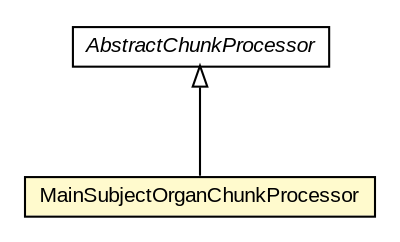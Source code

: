 #!/usr/local/bin/dot
#
# Class diagram 
# Generated by UMLGraph version R5_6-24-gf6e263 (http://www.umlgraph.org/)
#

digraph G {
	edge [fontname="arial",fontsize=10,labelfontname="arial",labelfontsize=10];
	node [fontname="arial",fontsize=10,shape=plaintext];
	nodesep=0.25;
	ranksep=0.5;
	// edu.arizona.biosemantics.semanticmarkup.markupelement.description.ling.extract.AbstractChunkProcessor
	c98358 [label=<<table title="edu.arizona.biosemantics.semanticmarkup.markupelement.description.ling.extract.AbstractChunkProcessor" border="0" cellborder="1" cellspacing="0" cellpadding="2" port="p" href="../AbstractChunkProcessor.html">
		<tr><td><table border="0" cellspacing="0" cellpadding="1">
<tr><td align="center" balign="center"><font face="arial italic"> AbstractChunkProcessor </font></td></tr>
		</table></td></tr>
		</table>>, URL="../AbstractChunkProcessor.html", fontname="arial", fontcolor="black", fontsize=10.0];
	// edu.arizona.biosemantics.semanticmarkup.markupelement.description.ling.extract.lib.MainSubjectOrganChunkProcessor
	c98378 [label=<<table title="edu.arizona.biosemantics.semanticmarkup.markupelement.description.ling.extract.lib.MainSubjectOrganChunkProcessor" border="0" cellborder="1" cellspacing="0" cellpadding="2" port="p" bgcolor="lemonChiffon" href="./MainSubjectOrganChunkProcessor.html">
		<tr><td><table border="0" cellspacing="0" cellpadding="1">
<tr><td align="center" balign="center"> MainSubjectOrganChunkProcessor </td></tr>
		</table></td></tr>
		</table>>, URL="./MainSubjectOrganChunkProcessor.html", fontname="arial", fontcolor="black", fontsize=10.0];
	//edu.arizona.biosemantics.semanticmarkup.markupelement.description.ling.extract.lib.MainSubjectOrganChunkProcessor extends edu.arizona.biosemantics.semanticmarkup.markupelement.description.ling.extract.AbstractChunkProcessor
	c98358:p -> c98378:p [dir=back,arrowtail=empty];
}

